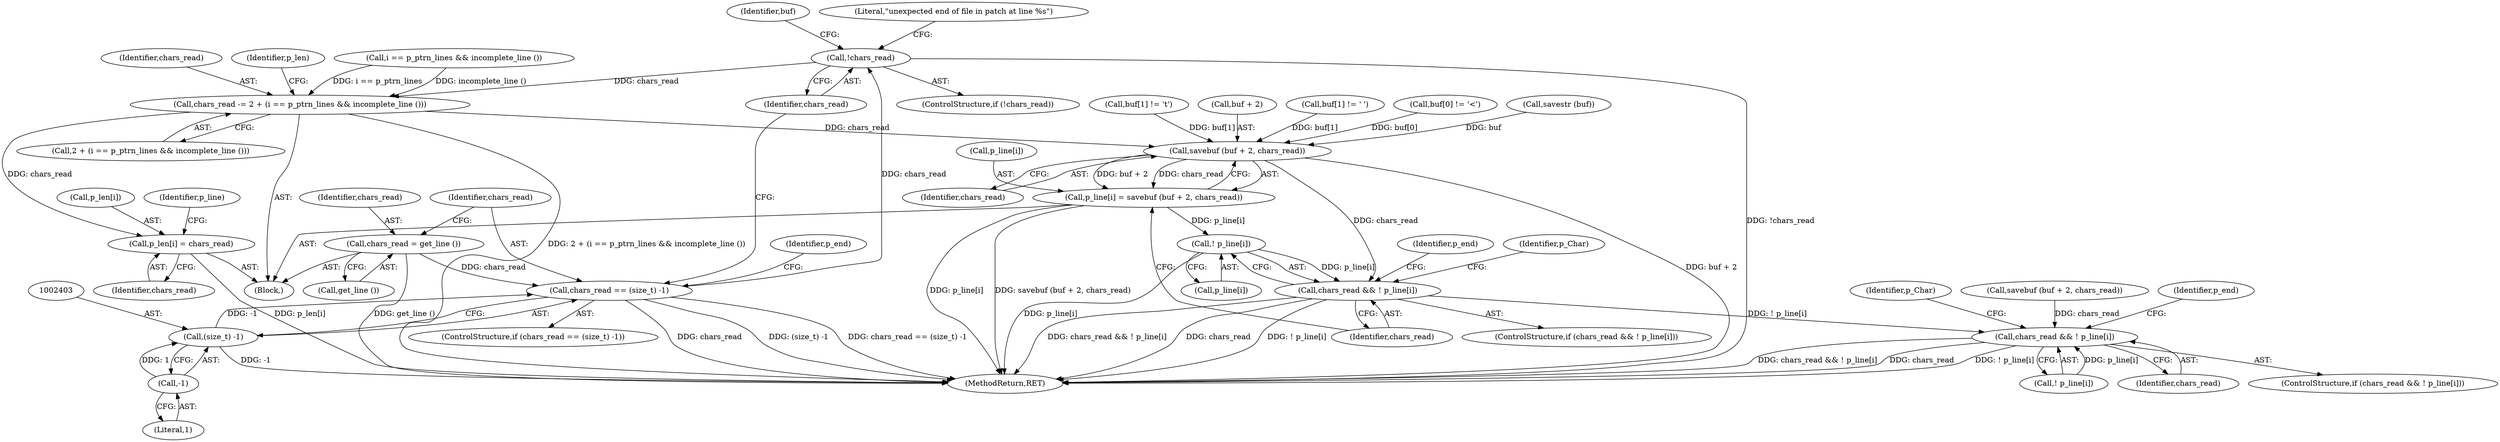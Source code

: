 digraph "0_savannah_0c08d7a902c6fdd49b704623a12d8d672ef18944@API" {
"1002416" [label="(Call,!chars_read)"];
"1002400" [label="(Call,chars_read == (size_t) -1)"];
"1002396" [label="(Call,chars_read = get_line ())"];
"1002402" [label="(Call,(size_t) -1)"];
"1002404" [label="(Call,-1)"];
"1002446" [label="(Call,chars_read -= 2 + (i == p_ptrn_lines && incomplete_line ()))"];
"1002455" [label="(Call,p_len[i] = chars_read)"];
"1002464" [label="(Call,savebuf (buf + 2, chars_read))"];
"1002460" [label="(Call,p_line[i] = savebuf (buf + 2, chars_read))"];
"1002472" [label="(Call,! p_line[i])"];
"1002470" [label="(Call,chars_read && ! p_line[i])"];
"1002652" [label="(Call,chars_read && ! p_line[i])"];
"1002459" [label="(Identifier,chars_read)"];
"1002651" [label="(ControlStructure,if (chars_read && ! p_line[i]))"];
"1002646" [label="(Call,savebuf (buf + 2, chars_read))"];
"1002446" [label="(Call,chars_read -= 2 + (i == p_ptrn_lines && incomplete_line ()))"];
"1002470" [label="(Call,chars_read && ! p_line[i])"];
"1002417" [label="(Identifier,chars_read)"];
"1002772" [label="(MethodReturn,RET)"];
"1002402" [label="(Call,(size_t) -1)"];
"1002447" [label="(Identifier,chars_read)"];
"1002473" [label="(Call,p_line[i])"];
"1002654" [label="(Call,! p_line[i])"];
"1002469" [label="(ControlStructure,if (chars_read && ! p_line[i]))"];
"1002660" [label="(Identifier,p_end)"];
"1002464" [label="(Call,savebuf (buf + 2, chars_read))"];
"1002427" [label="(Identifier,buf)"];
"1002456" [label="(Call,p_len[i])"];
"1002408" [label="(Identifier,p_end)"];
"1002404" [label="(Call,-1)"];
"1002399" [label="(ControlStructure,if (chars_read == (size_t) -1))"];
"1002653" [label="(Identifier,chars_read)"];
"1002472" [label="(Call,! p_line[i])"];
"1002396" [label="(Call,chars_read = get_line ())"];
"1002461" [label="(Call,p_line[i])"];
"1002419" [label="(Literal,\"unexpected end of file in patch at line %s\")"];
"1002457" [label="(Identifier,p_len)"];
"1002465" [label="(Call,buf + 2)"];
"1002431" [label="(Call,buf[1] != ' ')"];
"1002487" [label="(Identifier,p_Char)"];
"1002652" [label="(Call,chars_read && ! p_line[i])"];
"1002398" [label="(Call,get_line ())"];
"1002401" [label="(Identifier,chars_read)"];
"1002405" [label="(Literal,1)"];
"1002425" [label="(Call,buf[0] != '<')"];
"1002371" [label="(Call,savestr (buf))"];
"1002460" [label="(Call,p_line[i] = savebuf (buf + 2, chars_read))"];
"1002448" [label="(Call,2 + (i == p_ptrn_lines && incomplete_line ()))"];
"1002462" [label="(Identifier,p_line)"];
"1002397" [label="(Identifier,chars_read)"];
"1002478" [label="(Identifier,p_end)"];
"1002416" [label="(Call,!chars_read)"];
"1002400" [label="(Call,chars_read == (size_t) -1)"];
"1002415" [label="(ControlStructure,if (!chars_read))"];
"1002450" [label="(Call,i == p_ptrn_lines && incomplete_line ())"];
"1002669" [label="(Identifier,p_Char)"];
"1002471" [label="(Identifier,chars_read)"];
"1002455" [label="(Call,p_len[i] = chars_read)"];
"1002468" [label="(Identifier,chars_read)"];
"1002436" [label="(Call,buf[1] != '\t')"];
"1002395" [label="(Block,)"];
"1002416" -> "1002415"  [label="AST: "];
"1002416" -> "1002417"  [label="CFG: "];
"1002417" -> "1002416"  [label="AST: "];
"1002419" -> "1002416"  [label="CFG: "];
"1002427" -> "1002416"  [label="CFG: "];
"1002416" -> "1002772"  [label="DDG: !chars_read"];
"1002400" -> "1002416"  [label="DDG: chars_read"];
"1002416" -> "1002446"  [label="DDG: chars_read"];
"1002400" -> "1002399"  [label="AST: "];
"1002400" -> "1002402"  [label="CFG: "];
"1002401" -> "1002400"  [label="AST: "];
"1002402" -> "1002400"  [label="AST: "];
"1002408" -> "1002400"  [label="CFG: "];
"1002417" -> "1002400"  [label="CFG: "];
"1002400" -> "1002772"  [label="DDG: (size_t) -1"];
"1002400" -> "1002772"  [label="DDG: chars_read == (size_t) -1"];
"1002400" -> "1002772"  [label="DDG: chars_read"];
"1002396" -> "1002400"  [label="DDG: chars_read"];
"1002402" -> "1002400"  [label="DDG: -1"];
"1002396" -> "1002395"  [label="AST: "];
"1002396" -> "1002398"  [label="CFG: "];
"1002397" -> "1002396"  [label="AST: "];
"1002398" -> "1002396"  [label="AST: "];
"1002401" -> "1002396"  [label="CFG: "];
"1002396" -> "1002772"  [label="DDG: get_line ()"];
"1002402" -> "1002404"  [label="CFG: "];
"1002403" -> "1002402"  [label="AST: "];
"1002404" -> "1002402"  [label="AST: "];
"1002402" -> "1002772"  [label="DDG: -1"];
"1002404" -> "1002402"  [label="DDG: 1"];
"1002404" -> "1002405"  [label="CFG: "];
"1002405" -> "1002404"  [label="AST: "];
"1002446" -> "1002395"  [label="AST: "];
"1002446" -> "1002448"  [label="CFG: "];
"1002447" -> "1002446"  [label="AST: "];
"1002448" -> "1002446"  [label="AST: "];
"1002457" -> "1002446"  [label="CFG: "];
"1002446" -> "1002772"  [label="DDG: 2 + (i == p_ptrn_lines && incomplete_line ())"];
"1002450" -> "1002446"  [label="DDG: i == p_ptrn_lines"];
"1002450" -> "1002446"  [label="DDG: incomplete_line ()"];
"1002446" -> "1002455"  [label="DDG: chars_read"];
"1002446" -> "1002464"  [label="DDG: chars_read"];
"1002455" -> "1002395"  [label="AST: "];
"1002455" -> "1002459"  [label="CFG: "];
"1002456" -> "1002455"  [label="AST: "];
"1002459" -> "1002455"  [label="AST: "];
"1002462" -> "1002455"  [label="CFG: "];
"1002455" -> "1002772"  [label="DDG: p_len[i]"];
"1002464" -> "1002460"  [label="AST: "];
"1002464" -> "1002468"  [label="CFG: "];
"1002465" -> "1002464"  [label="AST: "];
"1002468" -> "1002464"  [label="AST: "];
"1002460" -> "1002464"  [label="CFG: "];
"1002464" -> "1002772"  [label="DDG: buf + 2"];
"1002464" -> "1002460"  [label="DDG: buf + 2"];
"1002464" -> "1002460"  [label="DDG: chars_read"];
"1002425" -> "1002464"  [label="DDG: buf[0]"];
"1002431" -> "1002464"  [label="DDG: buf[1]"];
"1002436" -> "1002464"  [label="DDG: buf[1]"];
"1002371" -> "1002464"  [label="DDG: buf"];
"1002464" -> "1002470"  [label="DDG: chars_read"];
"1002460" -> "1002395"  [label="AST: "];
"1002461" -> "1002460"  [label="AST: "];
"1002471" -> "1002460"  [label="CFG: "];
"1002460" -> "1002772"  [label="DDG: savebuf (buf + 2, chars_read)"];
"1002460" -> "1002772"  [label="DDG: p_line[i]"];
"1002460" -> "1002472"  [label="DDG: p_line[i]"];
"1002472" -> "1002470"  [label="AST: "];
"1002472" -> "1002473"  [label="CFG: "];
"1002473" -> "1002472"  [label="AST: "];
"1002470" -> "1002472"  [label="CFG: "];
"1002472" -> "1002772"  [label="DDG: p_line[i]"];
"1002472" -> "1002470"  [label="DDG: p_line[i]"];
"1002470" -> "1002469"  [label="AST: "];
"1002470" -> "1002471"  [label="CFG: "];
"1002471" -> "1002470"  [label="AST: "];
"1002478" -> "1002470"  [label="CFG: "];
"1002487" -> "1002470"  [label="CFG: "];
"1002470" -> "1002772"  [label="DDG: chars_read && ! p_line[i]"];
"1002470" -> "1002772"  [label="DDG: chars_read"];
"1002470" -> "1002772"  [label="DDG: ! p_line[i]"];
"1002470" -> "1002652"  [label="DDG: ! p_line[i]"];
"1002652" -> "1002651"  [label="AST: "];
"1002652" -> "1002653"  [label="CFG: "];
"1002652" -> "1002654"  [label="CFG: "];
"1002653" -> "1002652"  [label="AST: "];
"1002654" -> "1002652"  [label="AST: "];
"1002660" -> "1002652"  [label="CFG: "];
"1002669" -> "1002652"  [label="CFG: "];
"1002652" -> "1002772"  [label="DDG: chars_read && ! p_line[i]"];
"1002652" -> "1002772"  [label="DDG: chars_read"];
"1002652" -> "1002772"  [label="DDG: ! p_line[i]"];
"1002646" -> "1002652"  [label="DDG: chars_read"];
"1002654" -> "1002652"  [label="DDG: p_line[i]"];
}
